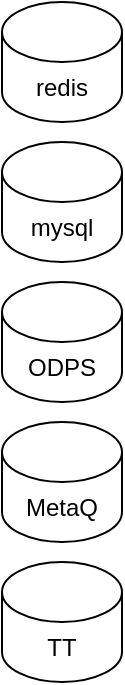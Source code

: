 <mxfile version="16.5.6" type="github">
  <diagram id="LrDT-2fnjlLrGnoS8Kym" name="Page-1">
    <mxGraphModel dx="903" dy="570" grid="1" gridSize="10" guides="1" tooltips="1" connect="1" arrows="1" fold="1" page="1" pageScale="1" pageWidth="826" pageHeight="1169" math="0" shadow="0">
      <root>
        <mxCell id="0" />
        <mxCell id="1" parent="0" />
        <mxCell id="NIo4wRNYglLKpnFKmgiN-1" value="redis" style="shape=cylinder3;whiteSpace=wrap;html=1;boundedLbl=1;backgroundOutline=1;size=15;" vertex="1" parent="1">
          <mxGeometry x="100" y="120" width="60" height="60" as="geometry" />
        </mxCell>
        <mxCell id="NIo4wRNYglLKpnFKmgiN-2" value="mysql" style="shape=cylinder3;whiteSpace=wrap;html=1;boundedLbl=1;backgroundOutline=1;size=15;" vertex="1" parent="1">
          <mxGeometry x="100" y="190" width="60" height="60" as="geometry" />
        </mxCell>
        <mxCell id="NIo4wRNYglLKpnFKmgiN-3" value="ODPS" style="shape=cylinder3;whiteSpace=wrap;html=1;boundedLbl=1;backgroundOutline=1;size=15;" vertex="1" parent="1">
          <mxGeometry x="100" y="260" width="60" height="60" as="geometry" />
        </mxCell>
        <mxCell id="NIo4wRNYglLKpnFKmgiN-4" value="MetaQ" style="shape=cylinder3;whiteSpace=wrap;html=1;boundedLbl=1;backgroundOutline=1;size=15;" vertex="1" parent="1">
          <mxGeometry x="100" y="330" width="60" height="60" as="geometry" />
        </mxCell>
        <mxCell id="NIo4wRNYglLKpnFKmgiN-5" value="TT" style="shape=cylinder3;whiteSpace=wrap;html=1;boundedLbl=1;backgroundOutline=1;size=15;" vertex="1" parent="1">
          <mxGeometry x="100" y="400" width="60" height="60" as="geometry" />
        </mxCell>
      </root>
    </mxGraphModel>
  </diagram>
</mxfile>
